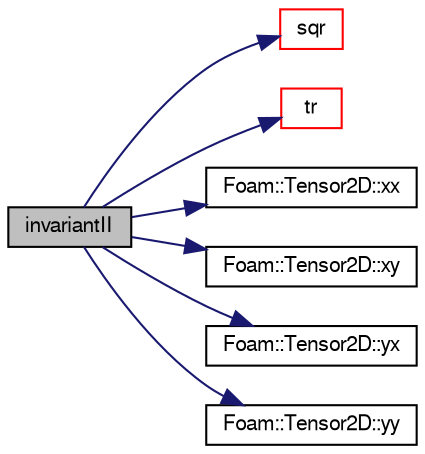 digraph "invariantII"
{
  bgcolor="transparent";
  edge [fontname="FreeSans",fontsize="10",labelfontname="FreeSans",labelfontsize="10"];
  node [fontname="FreeSans",fontsize="10",shape=record];
  rankdir="LR";
  Node128525 [label="invariantII",height=0.2,width=0.4,color="black", fillcolor="grey75", style="filled", fontcolor="black"];
  Node128525 -> Node128526 [color="midnightblue",fontsize="10",style="solid",fontname="FreeSans"];
  Node128526 [label="sqr",height=0.2,width=0.4,color="red",URL="$a21124.html#a277dc11c581d53826ab5090b08f3b17b"];
  Node128525 -> Node128530 [color="midnightblue",fontsize="10",style="solid",fontname="FreeSans"];
  Node128530 [label="tr",height=0.2,width=0.4,color="red",URL="$a21124.html#a16888f82e1accdb4c88dc9573a1dd02e"];
  Node128525 -> Node128531 [color="midnightblue",fontsize="10",style="solid",fontname="FreeSans"];
  Node128531 [label="Foam::Tensor2D::xx",height=0.2,width=0.4,color="black",URL="$a28390.html#a1b97c7c1ed81b4fb23da8dcb71a8cd2a"];
  Node128525 -> Node128532 [color="midnightblue",fontsize="10",style="solid",fontname="FreeSans"];
  Node128532 [label="Foam::Tensor2D::xy",height=0.2,width=0.4,color="black",URL="$a28390.html#aab470ae2a5eeac8c33a7b6abac6b39b3"];
  Node128525 -> Node128533 [color="midnightblue",fontsize="10",style="solid",fontname="FreeSans"];
  Node128533 [label="Foam::Tensor2D::yx",height=0.2,width=0.4,color="black",URL="$a28390.html#a217bb42e2157c7914d7ebb0ffb730b7d"];
  Node128525 -> Node128534 [color="midnightblue",fontsize="10",style="solid",fontname="FreeSans"];
  Node128534 [label="Foam::Tensor2D::yy",height=0.2,width=0.4,color="black",URL="$a28390.html#aba9d77023a5662b9c2d3639d5de555a0"];
}
